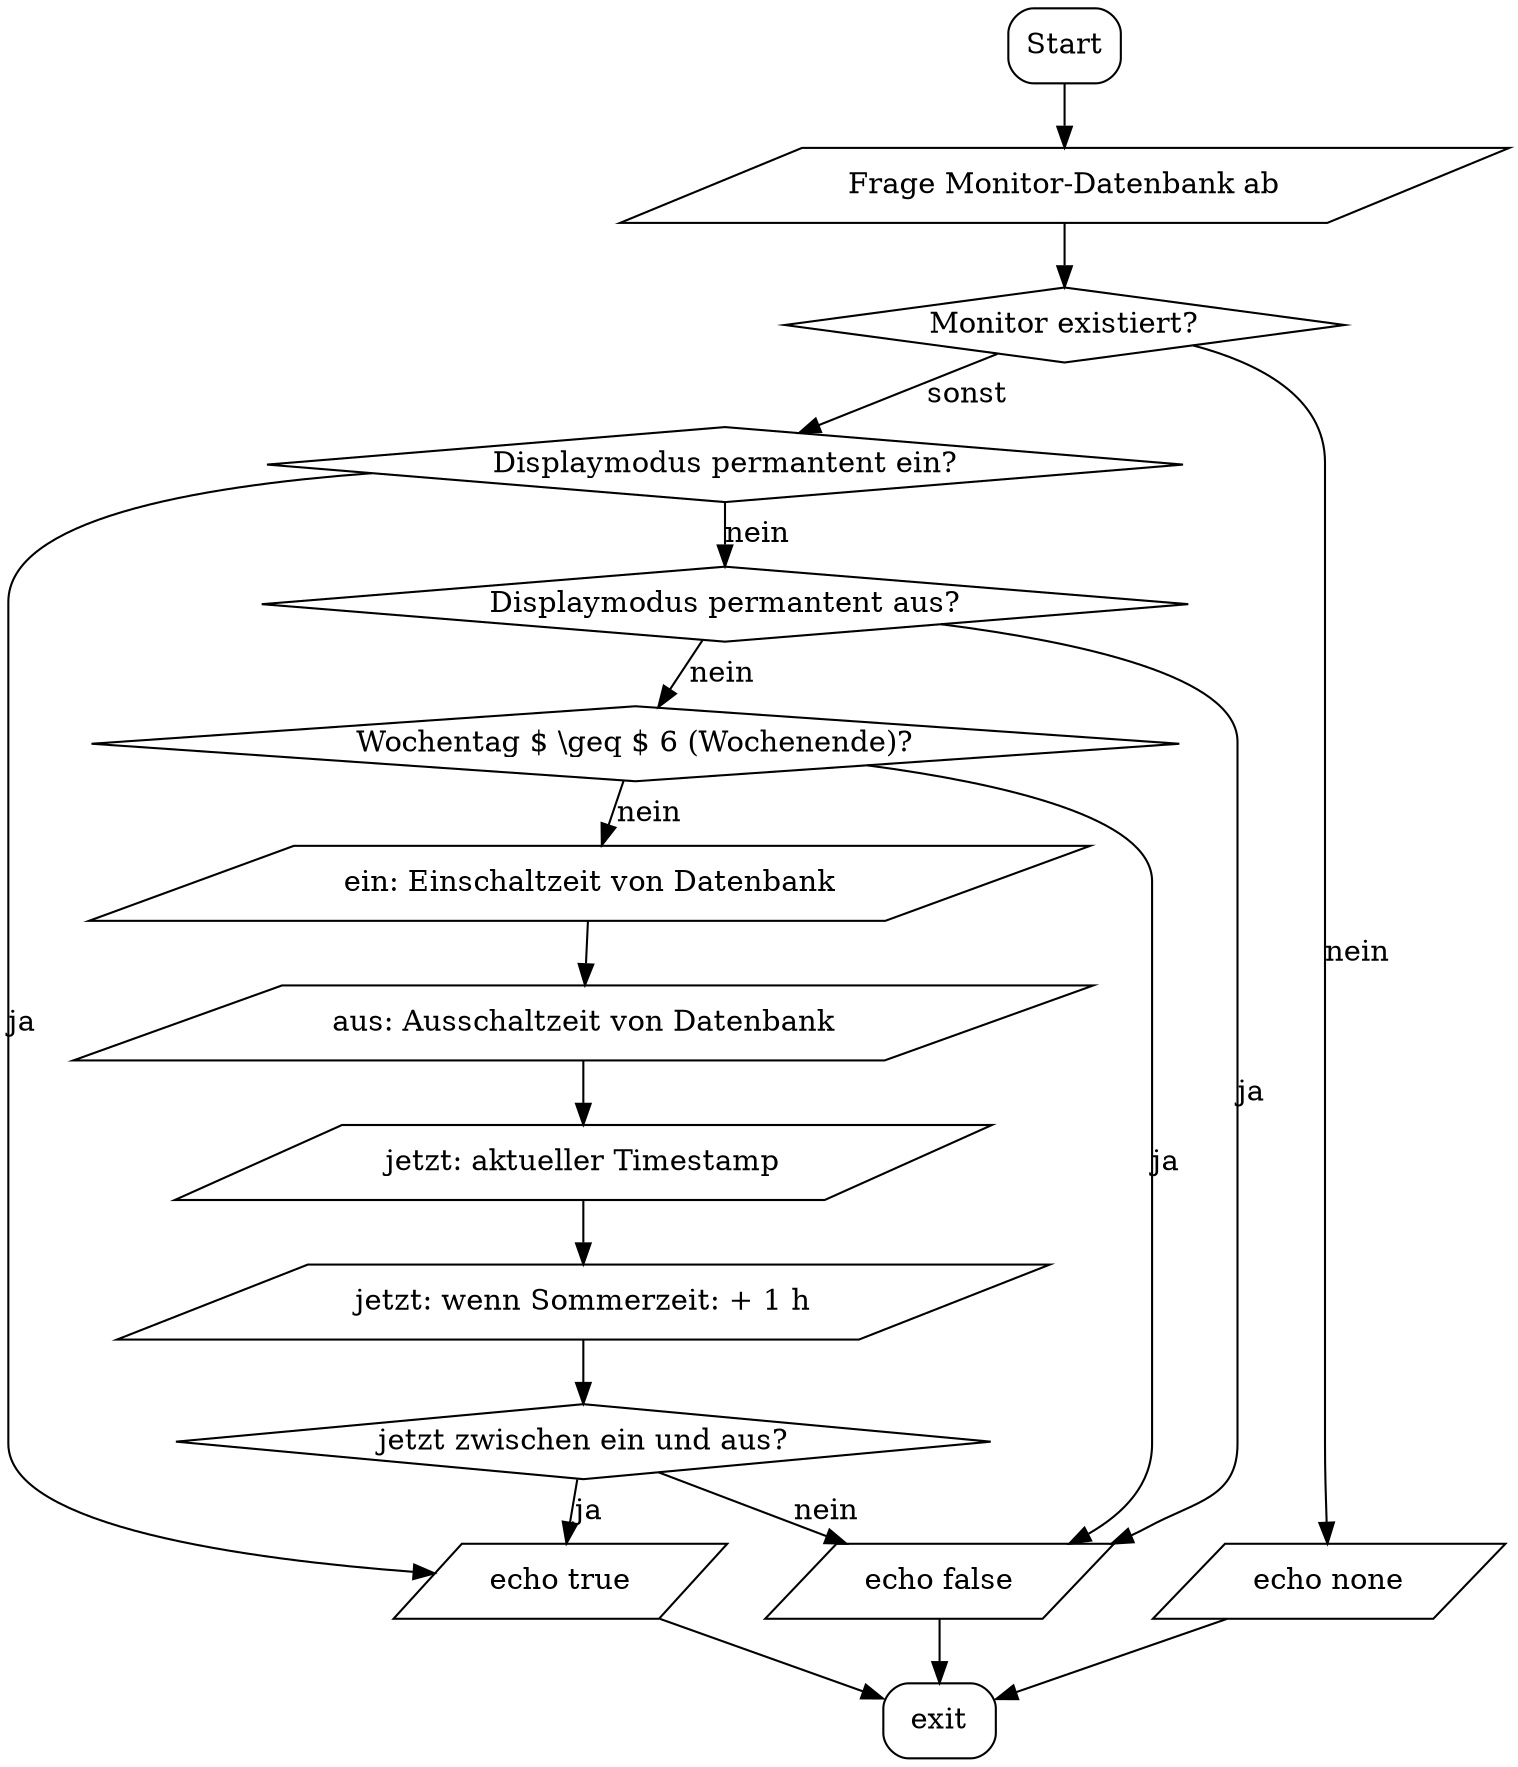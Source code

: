 digraph flowchart {
	rankdir=TB;
	ranksep="0.01 equally";

	Start[shape="box", style=rounded];
	"exit"[shape="box", style=rounded];
	"Monitor existiert?"[shape="diamond", style=""];
	"Displaymodus permantent ein?"[shape="diamond", style=""];
	"Displaymodus permantent aus?"[shape="diamond", style=""];
	"Wochentag $ \\geq $ 6 (Wochenende)?"[shape="diamond", style=""];
	"jetzt zwischen ein und aus?"[shape="diamond", style=""];
	
	node[shape="parallelogram", style=""]
	
	Start -> "Frage Monitor-Datenbank ab";
	
	"Frage Monitor-Datenbank ab" -> "Monitor existiert?";
	"Monitor existiert?" -> "echo none"[label="nein"];
	"Monitor existiert?" -> "Displaymodus permantent ein?"[label="sonst"];
	"Displaymodus permantent ein?" -> "echo true"[label="ja"];
	"Displaymodus permantent ein?" -> "Displaymodus permantent aus?"[label="nein"];
	"Displaymodus permantent aus?" -> "echo false"[label="ja"];
	"Displaymodus permantent aus?" -> "Wochentag $ \\geq $ 6 (Wochenende)?"[label="nein"];
	"Wochentag $ \\geq $ 6 (Wochenende)?" -> "echo false"[label="ja"];
	"Wochentag $ \\geq $ 6 (Wochenende)?" -> "ein: Einschaltzeit von Datenbank"[label="nein"];
	"ein: Einschaltzeit von Datenbank" -> "aus: Ausschaltzeit von Datenbank";
	"aus: Ausschaltzeit von Datenbank" -> "jetzt: aktueller Timestamp";
	"jetzt: aktueller Timestamp" -> "jetzt: wenn Sommerzeit: + 1 h";
	"jetzt: wenn Sommerzeit: + 1 h" -> "jetzt zwischen ein und aus?";
	"jetzt zwischen ein und aus?" -> "echo true"[label="ja"];
	"jetzt zwischen ein und aus?" -> "echo false"[label="nein"];
	
	"echo none" -> "exit";
	"echo true" -> "exit";
	"echo false" -> "exit";
	
	{rank=same; "echo none" "echo true" "echo false"}
}
